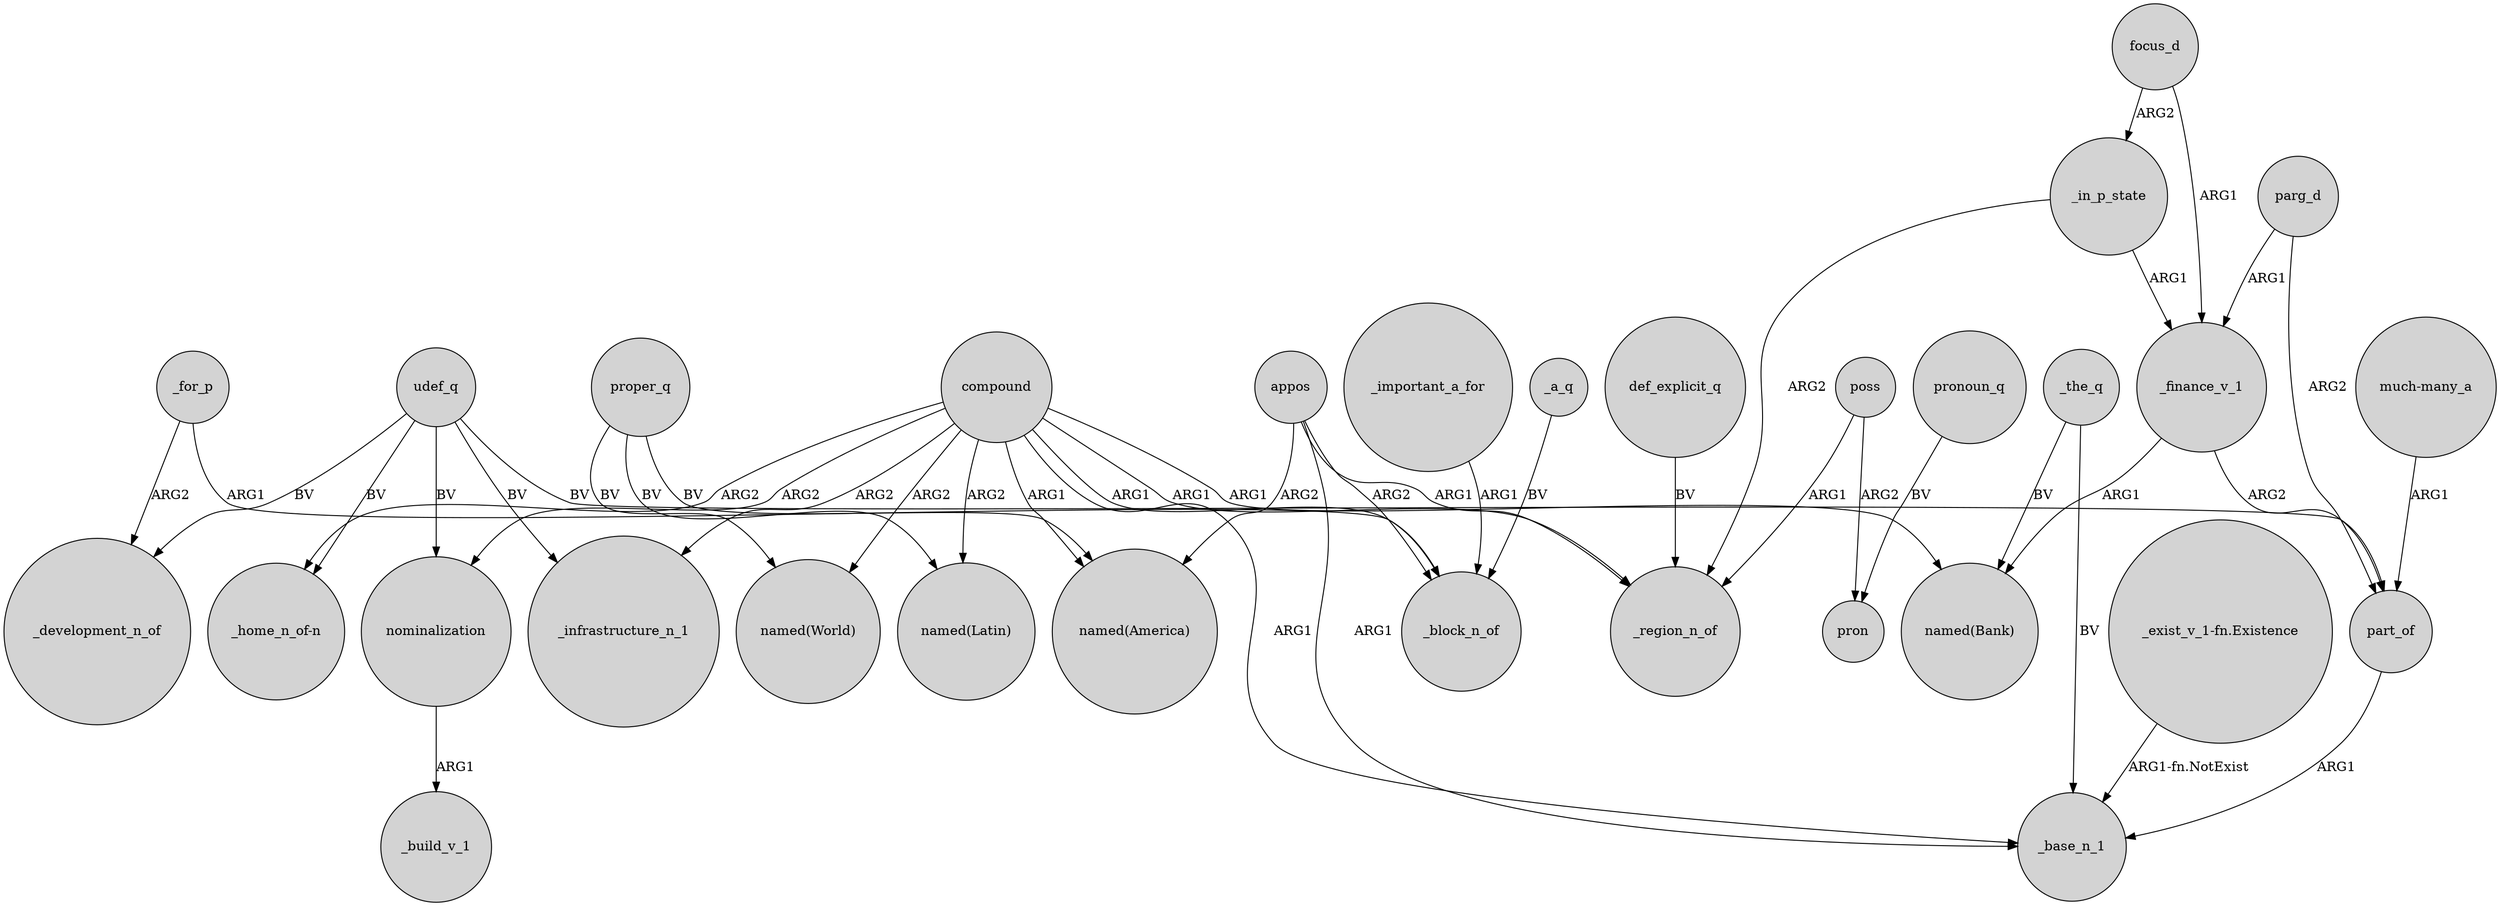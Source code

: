digraph {
	node [shape=circle style=filled]
	udef_q -> part_of [label=BV]
	poss -> pron [label=ARG2]
	compound -> _block_n_of [label=ARG1]
	"much-many_a" -> part_of [label=ARG1]
	def_explicit_q -> _region_n_of [label=BV]
	focus_d -> _in_p_state [label=ARG2]
	_the_q -> "named(Bank)" [label=BV]
	compound -> "named(America)" [label=ARG1]
	"_exist_v_1-fn.Existence" -> _base_n_1 [label="ARG1-fn.NotExist"]
	part_of -> _base_n_1 [label=ARG1]
	udef_q -> "_home_n_of-n" [label=BV]
	_for_p -> _block_n_of [label=ARG1]
	_finance_v_1 -> part_of [label=ARG2]
	_in_p_state -> _finance_v_1 [label=ARG1]
	appos -> _base_n_1 [label=ARG1]
	compound -> nominalization [label=ARG2]
	udef_q -> _infrastructure_n_1 [label=BV]
	compound -> _region_n_of [label=ARG1]
	appos -> _region_n_of [label=ARG1]
	appos -> _block_n_of [label=ARG2]
	_important_a_for -> _block_n_of [label=ARG1]
	pronoun_q -> pron [label=BV]
	_for_p -> _development_n_of [label=ARG2]
	parg_d -> _finance_v_1 [label=ARG1]
	_finance_v_1 -> "named(Bank)" [label=ARG1]
	_in_p_state -> _region_n_of [label=ARG2]
	compound -> "named(World)" [label=ARG2]
	proper_q -> "named(World)" [label=BV]
	compound -> _infrastructure_n_1 [label=ARG2]
	_a_q -> _block_n_of [label=BV]
	udef_q -> nominalization [label=BV]
	_the_q -> _base_n_1 [label=BV]
	udef_q -> _development_n_of [label=BV]
	poss -> _region_n_of [label=ARG1]
	focus_d -> _finance_v_1 [label=ARG1]
	appos -> "named(America)" [label=ARG2]
	compound -> "named(Bank)" [label=ARG1]
	compound -> "_home_n_of-n" [label=ARG2]
	parg_d -> part_of [label=ARG2]
	nominalization -> _build_v_1 [label=ARG1]
	proper_q -> "named(Latin)" [label=BV]
	compound -> _base_n_1 [label=ARG1]
	proper_q -> "named(America)" [label=BV]
	compound -> "named(Latin)" [label=ARG2]
}
